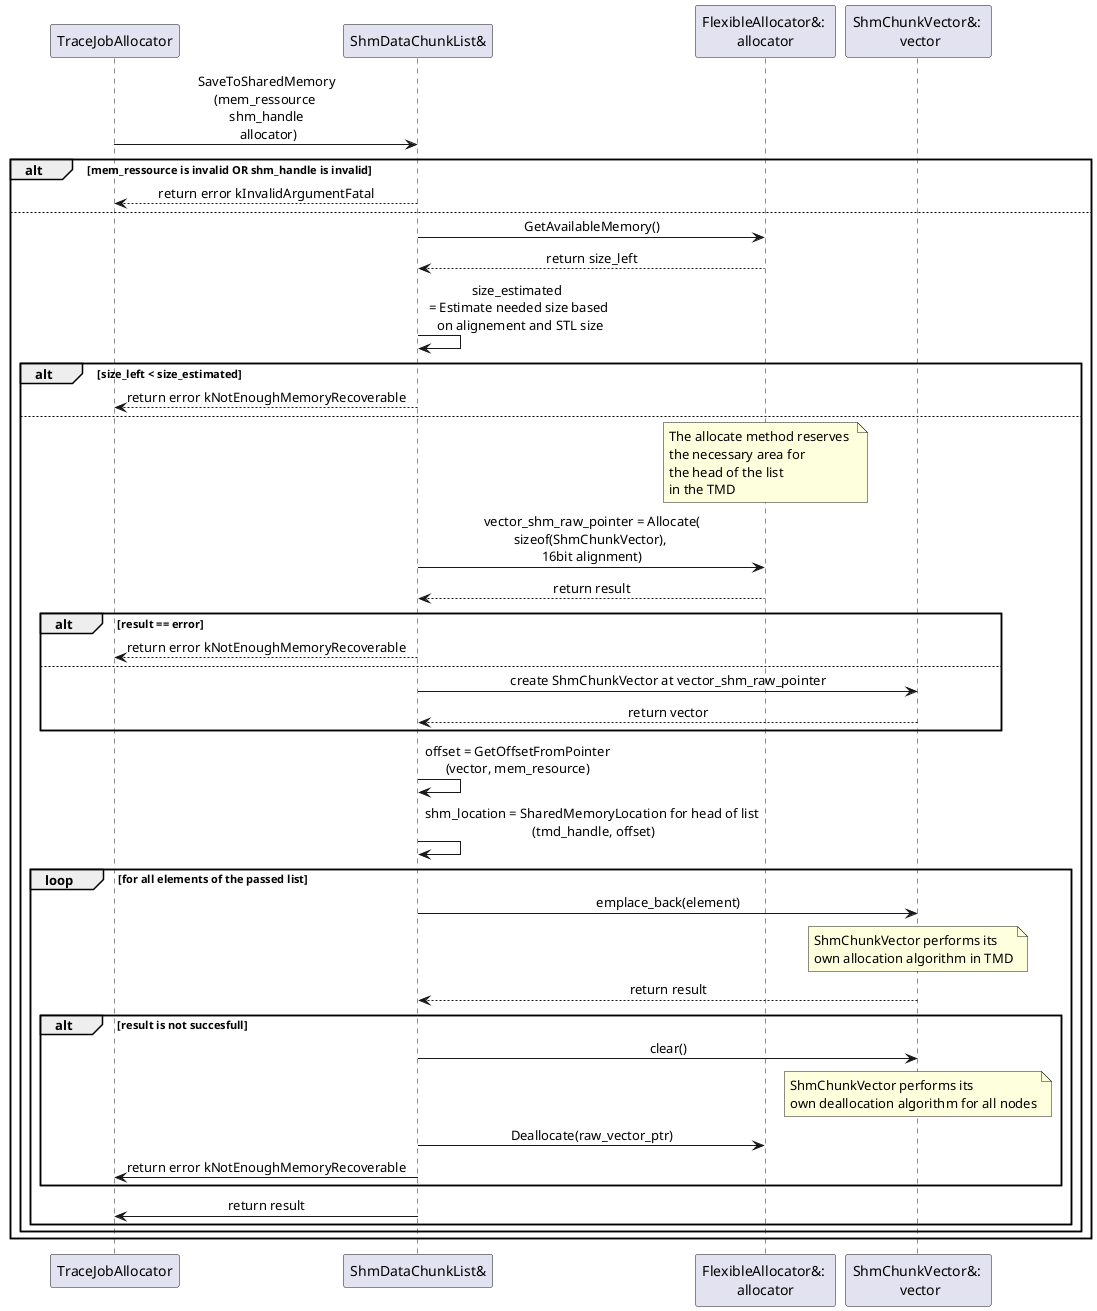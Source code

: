 @startuml trace_library_usage_sequence
skinparam sequenceMessageAlign center
participant TraceJobAllocator
participant ShmDataChunkList as "ShmDataChunkList&"  
participant FlexibleAllocator as "FlexibleAllocator&: \nallocator"
participant ShmChunkVector as "ShmChunkVector&: \n vector"


TraceJobAllocator -> ShmDataChunkList: SaveToSharedMemory\n(mem_ressource \n shm_handle \n allocator)

alt mem_ressource is invalid OR shm_handle is invalid
    ShmDataChunkList-->TraceJobAllocator: return error kInvalidArgumentFatal
else
    ShmDataChunkList -> FlexibleAllocator: GetAvailableMemory()
    FlexibleAllocator --> ShmDataChunkList: return size_left

    ShmDataChunkList -> ShmDataChunkList: size_estimated \n = Estimate needed size based \n on alignement and STL size

    alt  size_left < size_estimated
        ShmDataChunkList-->TraceJobAllocator: return error kNotEnoughMemoryRecoverable
    else
        note over FlexibleAllocator
        The allocate method reserves 
        the necessary area for
        the head of the list
        in the TMD
        endnote
        ShmDataChunkList->FlexibleAllocator: vector_shm_raw_pointer = Allocate(\nsizeof(ShmChunkVector), \n16bit alignment)
        FlexibleAllocator-->ShmDataChunkList: return result
        alt result == error
            ShmDataChunkList --> TraceJobAllocator: return error kNotEnoughMemoryRecoverable
        else
            ShmDataChunkList->ShmChunkVector: create ShmChunkVector at vector_shm_raw_pointer
            ShmChunkVector--> ShmDataChunkList: return vector
        end
        ShmDataChunkList->ShmDataChunkList: offset = GetOffsetFromPointer\n(vector, mem_resource)
        ShmDataChunkList -> ShmDataChunkList: shm_location = SharedMemoryLocation for head of list\n (tmd_handle, offset)

        loop for all elements of the passed list
            ShmDataChunkList -> ShmChunkVector: emplace_back(element)
            note over ShmChunkVector
            ShmChunkVector performs its 
            own allocation algorithm in TMD
            endnote
            ShmChunkVector --> ShmDataChunkList: return result
            alt result is not succesfull
                ShmDataChunkList -> ShmChunkVector: clear()
                note over ShmChunkVector
                ShmChunkVector performs its 
                own deallocation algorithm for all nodes
                endnote
                ShmDataChunkList -> FlexibleAllocator: Deallocate(raw_vector_ptr)
                ShmDataChunkList -> TraceJobAllocator: return error kNotEnoughMemoryRecoverable
            end
            ShmDataChunkList -> TraceJobAllocator: return result
        end
    end
end


@enduml

